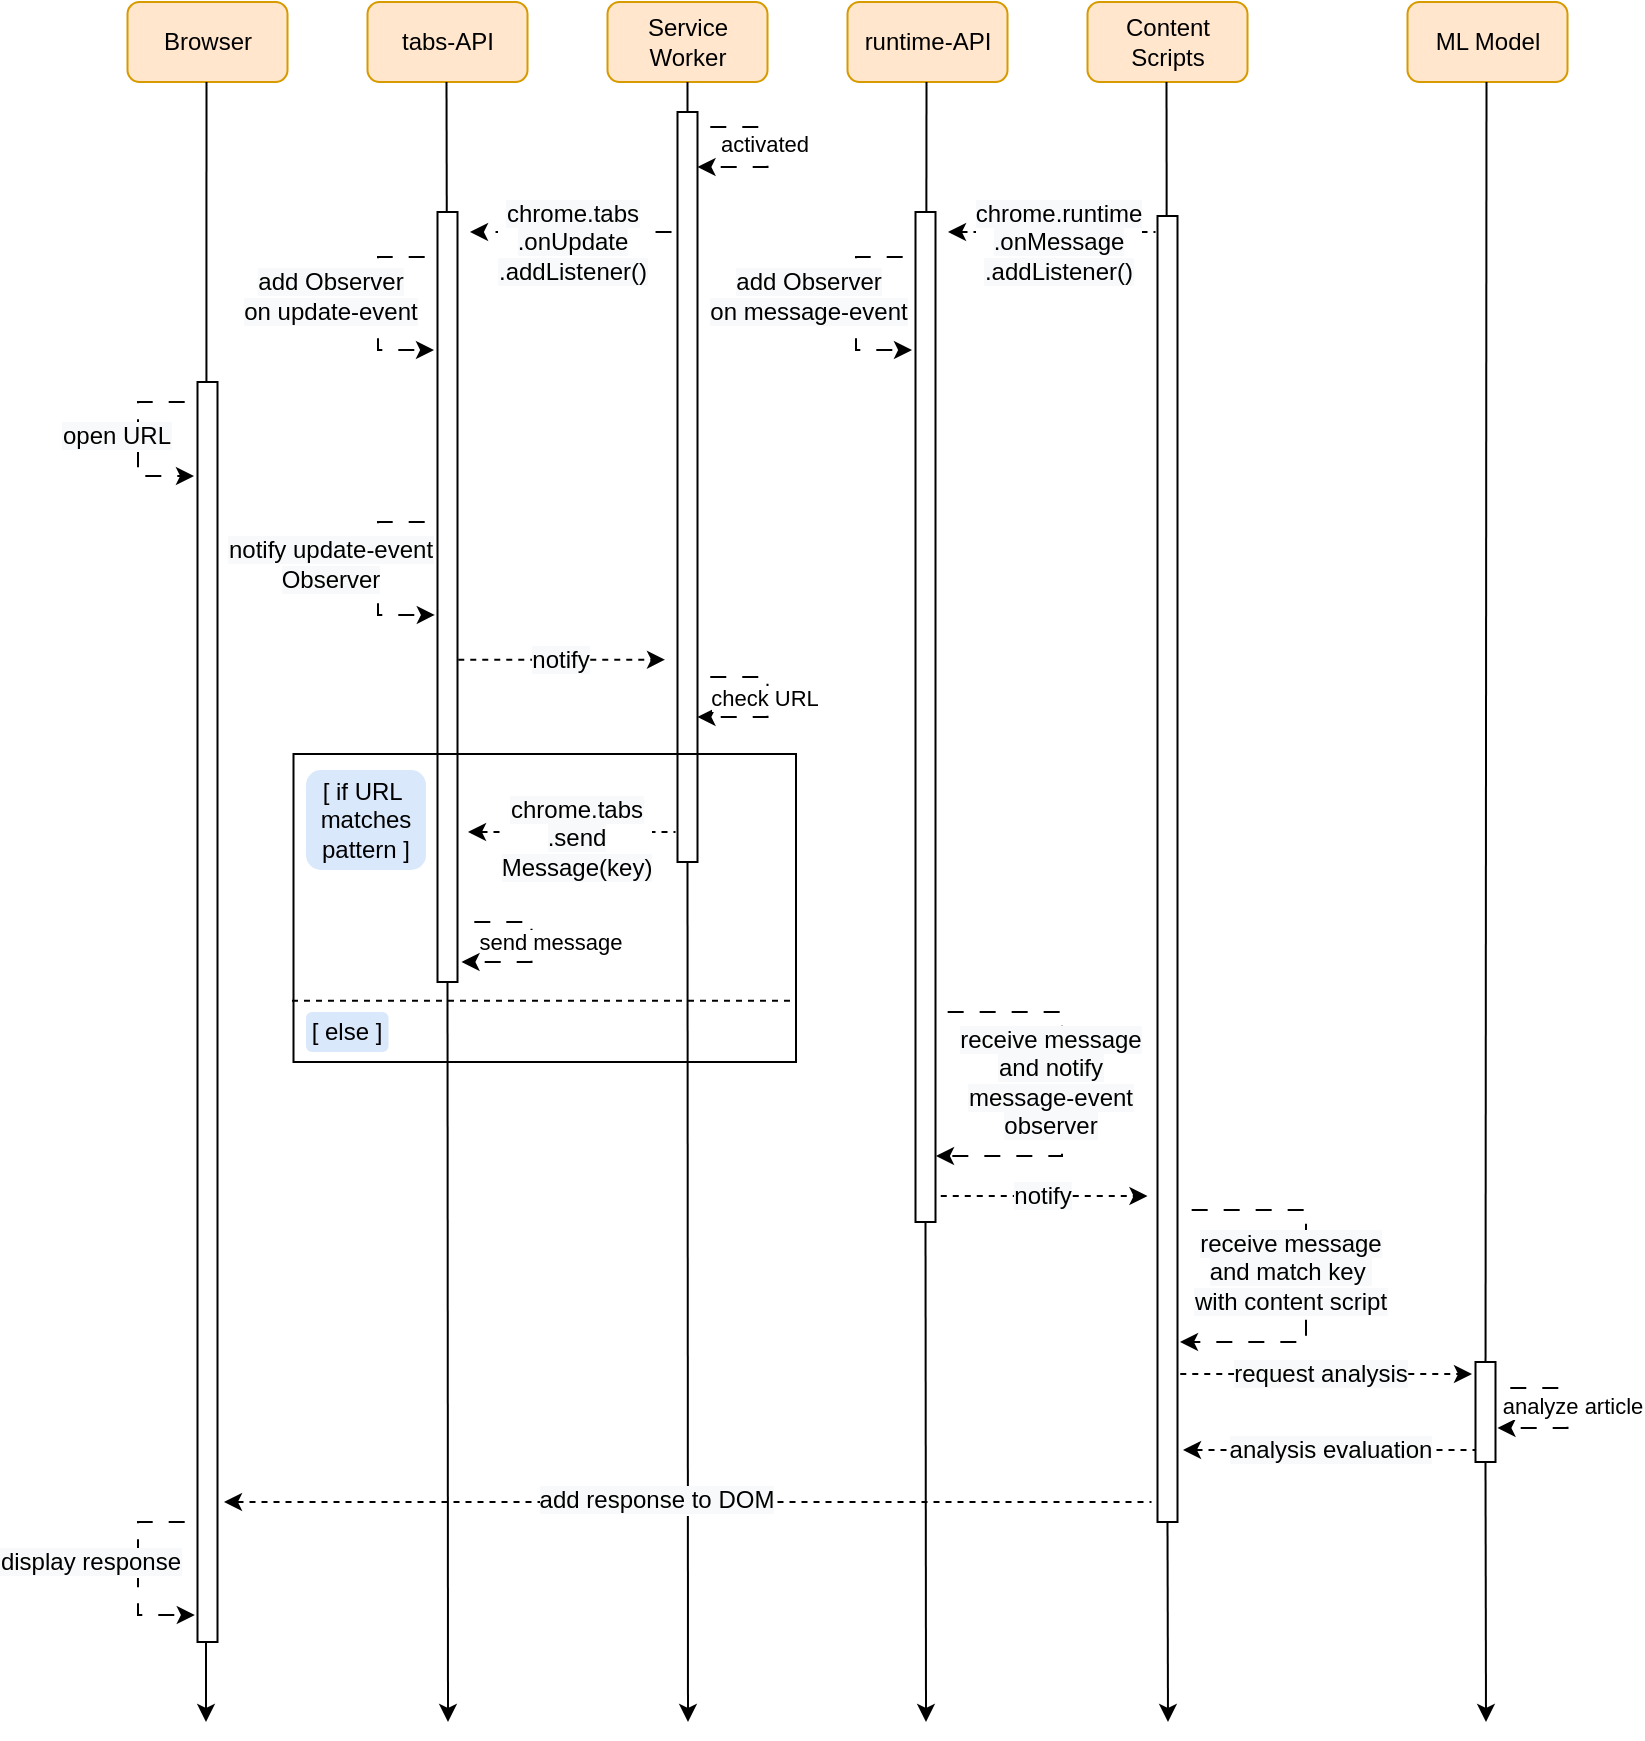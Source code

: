 <mxfile version="15.8.7" type="device"><diagram id="pln6CjPXuCpHclqDIemh" name="Seite-1"><mxGraphModel dx="286" dy="678" grid="1" gridSize="10" guides="1" tooltips="1" connect="1" arrows="1" fold="1" page="1" pageScale="1" pageWidth="827" pageHeight="1169" math="0" shadow="0"><root><mxCell id="0"/><mxCell id="1" parent="0"/><mxCell id="UkoP6AqWg138itjskCEv-24" value="Browser" style="rounded=1;whiteSpace=wrap;html=1;fillColor=#ffe6cc;strokeColor=#d79b00;" parent="1" vertex="1"><mxGeometry x="1038.75" y="140" width="80" height="40" as="geometry"/></mxCell><mxCell id="UkoP6AqWg138itjskCEv-25" value="tabs-API" style="rounded=1;whiteSpace=wrap;html=1;fillColor=#ffe6cc;strokeColor=#d79b00;" parent="1" vertex="1"><mxGeometry x="1158.75" y="140" width="80" height="40" as="geometry"/></mxCell><mxCell id="UkoP6AqWg138itjskCEv-26" value="Service Worker" style="rounded=1;whiteSpace=wrap;html=1;fillColor=#ffe6cc;strokeColor=#d79b00;" parent="1" vertex="1"><mxGeometry x="1278.75" y="140" width="80" height="40" as="geometry"/></mxCell><mxCell id="UkoP6AqWg138itjskCEv-27" value="runtime-API" style="rounded=1;whiteSpace=wrap;html=1;fillColor=#ffe6cc;strokeColor=#d79b00;" parent="1" vertex="1"><mxGeometry x="1398.75" y="140" width="80" height="40" as="geometry"/></mxCell><mxCell id="UkoP6AqWg138itjskCEv-28" value="Content Scripts" style="rounded=1;whiteSpace=wrap;html=1;fillColor=#ffe6cc;strokeColor=#d79b00;" parent="1" vertex="1"><mxGeometry x="1518.75" y="140" width="80" height="40" as="geometry"/></mxCell><mxCell id="UkoP6AqWg138itjskCEv-42" value="ML Model" style="rounded=1;whiteSpace=wrap;html=1;fillColor=#ffe6cc;strokeColor=#d79b00;" parent="1" vertex="1"><mxGeometry x="1678.75" y="140" width="80" height="40" as="geometry"/></mxCell><mxCell id="UkoP6AqWg138itjskCEv-47" value="" style="endArrow=none;html=1;rounded=0;entryX=0.5;entryY=1;entryDx=0;entryDy=0;startArrow=none;startFill=1;" parent="1" source="UkoP6AqWg138itjskCEv-53" target="UkoP6AqWg138itjskCEv-26" edge="1"><mxGeometry width="50" height="50" relative="1" as="geometry"><mxPoint x="1319" y="720" as="sourcePoint"/><mxPoint x="1510" y="400" as="targetPoint"/></mxGeometry></mxCell><mxCell id="UkoP6AqWg138itjskCEv-48" value="" style="endArrow=none;html=1;rounded=0;entryX=0.5;entryY=1;entryDx=0;entryDy=0;startArrow=classic;startFill=1;flowAnimation=0;orthogonal=0;comic=0;" parent="1" edge="1"><mxGeometry width="50" height="50" relative="1" as="geometry"><mxPoint x="1078" y="1000" as="sourcePoint"/><mxPoint x="1078.25" y="180" as="targetPoint"/></mxGeometry></mxCell><mxCell id="UkoP6AqWg138itjskCEv-49" value="" style="endArrow=none;html=1;rounded=0;entryX=0.5;entryY=1;entryDx=0;entryDy=0;startArrow=none;startFill=1;" parent="1" source="UkoP6AqWg138itjskCEv-57" edge="1"><mxGeometry width="50" height="50" relative="1" as="geometry"><mxPoint x="1198.5" y="720" as="sourcePoint"/><mxPoint x="1198.25" y="180" as="targetPoint"/></mxGeometry></mxCell><mxCell id="UkoP6AqWg138itjskCEv-50" value="" style="endArrow=none;html=1;rounded=0;entryX=0.5;entryY=1;entryDx=0;entryDy=0;startArrow=none;startFill=1;flowAnimation=0;" parent="1" edge="1"><mxGeometry width="50" height="50" relative="1" as="geometry"><mxPoint x="1437.805" y="637" as="sourcePoint"/><mxPoint x="1438.25" y="180" as="targetPoint"/></mxGeometry></mxCell><mxCell id="UkoP6AqWg138itjskCEv-51" value="" style="endArrow=none;html=1;rounded=0;entryX=0.5;entryY=1;entryDx=0;entryDy=0;startArrow=none;startFill=1;" parent="1" source="UkoP6AqWg138itjskCEv-106" edge="1"><mxGeometry width="50" height="50" relative="1" as="geometry"><mxPoint x="1558" y="880" as="sourcePoint"/><mxPoint x="1558.25" y="180" as="targetPoint"/></mxGeometry></mxCell><mxCell id="UkoP6AqWg138itjskCEv-52" value="" style="endArrow=none;html=1;rounded=0;entryX=0.5;entryY=1;entryDx=0;entryDy=0;startArrow=none;startFill=1;" parent="1" source="UkoP6AqWg138itjskCEv-110" edge="1"><mxGeometry width="50" height="50" relative="1" as="geometry"><mxPoint x="1718" y="960" as="sourcePoint"/><mxPoint x="1718.25" y="180" as="targetPoint"/></mxGeometry></mxCell><mxCell id="UkoP6AqWg138itjskCEv-53" value="" style="rounded=0;whiteSpace=wrap;html=1;" parent="1" vertex="1"><mxGeometry x="1313.75" y="195" width="10" height="375" as="geometry"/></mxCell><mxCell id="UkoP6AqWg138itjskCEv-54" value="" style="endArrow=none;html=1;rounded=0;entryX=0.5;entryY=1;entryDx=0;entryDy=0;startArrow=classic;startFill=1;" parent="1" target="UkoP6AqWg138itjskCEv-53" edge="1"><mxGeometry width="50" height="50" relative="1" as="geometry"><mxPoint x="1319" y="1000" as="sourcePoint"/><mxPoint x="1318.75" y="180" as="targetPoint"/></mxGeometry></mxCell><mxCell id="UkoP6AqWg138itjskCEv-55" value="" style="endArrow=classic;html=1;rounded=0;edgeStyle=orthogonalEdgeStyle;startArrow=none;startFill=0;endFill=1;flowAnimation=1;" parent="1" edge="1"><mxGeometry width="50" height="50" relative="1" as="geometry"><mxPoint x="1323.75" y="202.5" as="sourcePoint"/><mxPoint x="1323.75" y="222.5" as="targetPoint"/><Array as="points"><mxPoint x="1358.75" y="202.5"/></Array></mxGeometry></mxCell><mxCell id="UkoP6AqWg138itjskCEv-56" value="activated" style="edgeLabel;html=1;align=center;verticalAlign=middle;resizable=0;points=[];" parent="UkoP6AqWg138itjskCEv-55" vertex="1" connectable="0"><mxGeometry x="-0.047" y="-2" relative="1" as="geometry"><mxPoint as="offset"/></mxGeometry></mxCell><mxCell id="UkoP6AqWg138itjskCEv-57" value="" style="rounded=0;whiteSpace=wrap;html=1;" parent="1" vertex="1"><mxGeometry x="1193.75" y="245" width="10" height="385" as="geometry"/></mxCell><mxCell id="UkoP6AqWg138itjskCEv-58" value="" style="endArrow=none;html=1;rounded=0;entryX=0.5;entryY=1;entryDx=0;entryDy=0;startArrow=classic;startFill=1;" parent="1" target="UkoP6AqWg138itjskCEv-57" edge="1"><mxGeometry width="50" height="50" relative="1" as="geometry"><mxPoint x="1199" y="1000" as="sourcePoint"/><mxPoint x="1198.25" y="180" as="targetPoint"/></mxGeometry></mxCell><mxCell id="UkoP6AqWg138itjskCEv-59" value="" style="endArrow=none;html=1;rounded=0;startArrow=classic;startFill=1;flowAnimation=1;" parent="1" edge="1"><mxGeometry width="50" height="50" relative="1" as="geometry"><mxPoint x="1210" y="255" as="sourcePoint"/><mxPoint x="1313.75" y="255" as="targetPoint"/></mxGeometry></mxCell><mxCell id="UkoP6AqWg138itjskCEv-60" value="&lt;span style=&quot;font-size: 12px ; background-color: rgb(248 , 249 , 250)&quot;&gt;chrome.tabs&lt;/span&gt;&lt;br style=&quot;font-size: 12px ; background-color: rgb(248 , 249 , 250)&quot;&gt;&lt;span style=&quot;font-size: 12px ; background-color: rgb(248 , 249 , 250)&quot;&gt;.onUpdate&lt;/span&gt;&lt;br style=&quot;font-size: 12px ; background-color: rgb(248 , 249 , 250)&quot;&gt;&lt;span style=&quot;font-size: 12px ; background-color: rgb(248 , 249 , 250)&quot;&gt;.addListener()&lt;/span&gt;" style="edgeLabel;html=1;align=center;verticalAlign=middle;resizable=0;points=[];" parent="UkoP6AqWg138itjskCEv-59" vertex="1" connectable="0"><mxGeometry x="-0.105" y="1" relative="1" as="geometry"><mxPoint x="4" y="6" as="offset"/></mxGeometry></mxCell><mxCell id="UkoP6AqWg138itjskCEv-61" value="" style="endArrow=classic;html=1;rounded=0;edgeStyle=orthogonalEdgeStyle;startArrow=none;startFill=0;endFill=1;flowAnimation=1;" parent="1" edge="1"><mxGeometry width="50" height="50" relative="1" as="geometry"><mxPoint x="1193.75" y="267.49" as="sourcePoint"/><mxPoint x="1192" y="314" as="targetPoint"/><Array as="points"><mxPoint x="1164" y="267"/><mxPoint x="1164" y="314"/></Array></mxGeometry></mxCell><mxCell id="UkoP6AqWg138itjskCEv-62" value="&lt;span style=&quot;font-size: 12px ; background-color: rgb(248 , 249 , 250)&quot;&gt;add Observer &lt;br&gt;on update-event&lt;/span&gt;" style="edgeLabel;html=1;align=center;verticalAlign=middle;resizable=0;points=[];" parent="UkoP6AqWg138itjskCEv-61" vertex="1" connectable="0"><mxGeometry x="-0.047" y="-2" relative="1" as="geometry"><mxPoint x="-22" as="offset"/></mxGeometry></mxCell><mxCell id="UkoP6AqWg138itjskCEv-63" value="" style="rounded=0;whiteSpace=wrap;html=1;" parent="1" vertex="1"><mxGeometry x="1432.75" y="245" width="10" height="505" as="geometry"/></mxCell><mxCell id="UkoP6AqWg138itjskCEv-64" value="" style="endArrow=none;html=1;rounded=0;startArrow=classic;startFill=1;dashed=1;flowAnimation=1;" parent="1" edge="1"><mxGeometry width="50" height="50" relative="1" as="geometry"><mxPoint x="1449.0" y="255" as="sourcePoint"/><mxPoint x="1552.75" y="255" as="targetPoint"/></mxGeometry></mxCell><mxCell id="UkoP6AqWg138itjskCEv-65" value="&lt;span style=&quot;font-size: 12px ; background-color: rgb(248 , 249 , 250)&quot;&gt;chrome.runtime&lt;/span&gt;&lt;br style=&quot;font-size: 12px ; background-color: rgb(248 , 249 , 250)&quot;&gt;&lt;span style=&quot;font-size: 12px ; background-color: rgb(248 , 249 , 250)&quot;&gt;.onMessage&lt;/span&gt;&lt;br style=&quot;font-size: 12px ; background-color: rgb(248 , 249 , 250)&quot;&gt;&lt;span style=&quot;font-size: 12px ; background-color: rgb(248 , 249 , 250)&quot;&gt;.addListener()&lt;/span&gt;" style="edgeLabel;html=1;align=center;verticalAlign=middle;resizable=0;points=[];" parent="UkoP6AqWg138itjskCEv-64" vertex="1" connectable="0"><mxGeometry x="-0.105" y="1" relative="1" as="geometry"><mxPoint x="8" y="6" as="offset"/></mxGeometry></mxCell><mxCell id="UkoP6AqWg138itjskCEv-66" value="" style="endArrow=classic;html=1;rounded=0;edgeStyle=orthogonalEdgeStyle;startArrow=none;startFill=0;endFill=1;flowAnimation=1;" parent="1" edge="1"><mxGeometry width="50" height="50" relative="1" as="geometry"><mxPoint x="1432.75" y="267.49" as="sourcePoint"/><mxPoint x="1431" y="314" as="targetPoint"/><Array as="points"><mxPoint x="1403" y="268"/><mxPoint x="1403" y="314"/></Array></mxGeometry></mxCell><mxCell id="UkoP6AqWg138itjskCEv-67" value="&lt;span style=&quot;font-size: 12px ; background-color: rgb(248 , 249 , 250)&quot;&gt;add Observer &lt;br&gt;on message-event&lt;/span&gt;" style="edgeLabel;html=1;align=center;verticalAlign=middle;resizable=0;points=[];" parent="UkoP6AqWg138itjskCEv-66" vertex="1" connectable="0"><mxGeometry x="-0.047" y="-2" relative="1" as="geometry"><mxPoint x="-22" as="offset"/></mxGeometry></mxCell><mxCell id="UkoP6AqWg138itjskCEv-68" value="" style="rounded=0;whiteSpace=wrap;html=1;" parent="1" vertex="1"><mxGeometry x="1073.75" y="330" width="10" height="630" as="geometry"/></mxCell><mxCell id="UkoP6AqWg138itjskCEv-69" value="" style="endArrow=classic;html=1;rounded=0;edgeStyle=orthogonalEdgeStyle;startArrow=none;startFill=0;endFill=1;flowAnimation=1;" parent="1" edge="1"><mxGeometry width="50" height="50" relative="1" as="geometry"><mxPoint x="1073.75" y="340.04" as="sourcePoint"/><mxPoint x="1072" y="377" as="targetPoint"/><Array as="points"><mxPoint x="1044" y="340"/><mxPoint x="1044" y="377"/></Array></mxGeometry></mxCell><mxCell id="UkoP6AqWg138itjskCEv-70" value="&lt;span style=&quot;font-size: 12px ; background-color: rgb(248 , 249 , 250)&quot;&gt;open URL&lt;/span&gt;" style="edgeLabel;html=1;align=center;verticalAlign=middle;resizable=0;points=[];" parent="UkoP6AqWg138itjskCEv-69" vertex="1" connectable="0"><mxGeometry x="-0.047" y="-2" relative="1" as="geometry"><mxPoint x="-9" y="2" as="offset"/></mxGeometry></mxCell><mxCell id="UkoP6AqWg138itjskCEv-72" value="" style="endArrow=classic;html=1;rounded=0;edgeStyle=orthogonalEdgeStyle;startArrow=none;startFill=0;endFill=1;entryX=-0.135;entryY=0.726;entryDx=0;entryDy=0;entryPerimeter=0;flowAnimation=1;" parent="1" edge="1"><mxGeometry width="50" height="50" relative="1" as="geometry"><mxPoint x="1193.75" y="400" as="sourcePoint"/><mxPoint x="1192.4" y="446.48" as="targetPoint"/><Array as="points"><mxPoint x="1164" y="400.51"/><mxPoint x="1164" y="446.51"/></Array></mxGeometry></mxCell><mxCell id="UkoP6AqWg138itjskCEv-73" value="&lt;span style=&quot;font-size: 12px ; background-color: rgb(248 , 249 , 250)&quot;&gt;notify update-event &lt;br&gt;Observer&lt;/span&gt;" style="edgeLabel;html=1;align=center;verticalAlign=middle;resizable=0;points=[];" parent="UkoP6AqWg138itjskCEv-72" vertex="1" connectable="0"><mxGeometry x="-0.047" y="-2" relative="1" as="geometry"><mxPoint x="-22" as="offset"/></mxGeometry></mxCell><mxCell id="UkoP6AqWg138itjskCEv-82" value="" style="endArrow=classic;html=1;rounded=0;edgeStyle=orthogonalEdgeStyle;startArrow=none;startFill=0;endFill=1;flowAnimation=1;" parent="1" edge="1"><mxGeometry width="50" height="50" relative="1" as="geometry"><mxPoint x="1323.74" y="477.5" as="sourcePoint"/><mxPoint x="1323.74" y="497.5" as="targetPoint"/><Array as="points"><mxPoint x="1358.74" y="477.5"/></Array></mxGeometry></mxCell><mxCell id="UkoP6AqWg138itjskCEv-83" value="check URL" style="edgeLabel;html=1;align=center;verticalAlign=middle;resizable=0;points=[];" parent="UkoP6AqWg138itjskCEv-82" vertex="1" connectable="0"><mxGeometry x="-0.047" y="-2" relative="1" as="geometry"><mxPoint y="2" as="offset"/></mxGeometry></mxCell><mxCell id="UkoP6AqWg138itjskCEv-84" value="" style="endArrow=classic;html=1;rounded=0;startArrow=none;startFill=0;endFill=1;dashed=1;flowAnimation=1;" parent="1" edge="1"><mxGeometry width="50" height="50" relative="1" as="geometry"><mxPoint x="1203.75" y="468.82" as="sourcePoint"/><mxPoint x="1307.5" y="468.82" as="targetPoint"/></mxGeometry></mxCell><mxCell id="UkoP6AqWg138itjskCEv-85" value="&lt;span style=&quot;font-size: 12px ; background-color: rgb(248 , 249 , 250)&quot;&gt;notify&lt;/span&gt;" style="edgeLabel;html=1;align=center;verticalAlign=middle;resizable=0;points=[];" parent="UkoP6AqWg138itjskCEv-84" vertex="1" connectable="0"><mxGeometry x="-0.105" y="1" relative="1" as="geometry"><mxPoint x="4" y="1" as="offset"/></mxGeometry></mxCell><mxCell id="UkoP6AqWg138itjskCEv-86" value="" style="endArrow=none;html=1;rounded=0;startArrow=classic;startFill=1;dashed=1;flowAnimation=1;" parent="1" edge="1"><mxGeometry width="50" height="50" relative="1" as="geometry"><mxPoint x="1209" y="555" as="sourcePoint"/><mxPoint x="1312.75" y="555" as="targetPoint"/></mxGeometry></mxCell><mxCell id="UkoP6AqWg138itjskCEv-87" value="&lt;span style=&quot;font-size: 12px ; background-color: rgb(248 , 249 , 250)&quot;&gt;chrome.tabs&lt;/span&gt;&lt;br style=&quot;font-size: 12px ; background-color: rgb(248 , 249 , 250)&quot;&gt;&lt;span style=&quot;font-size: 12px ; background-color: rgb(248 , 249 , 250)&quot;&gt;.send&lt;br&gt;Message(key)&lt;/span&gt;" style="edgeLabel;html=1;align=center;verticalAlign=middle;resizable=0;points=[];" parent="UkoP6AqWg138itjskCEv-86" vertex="1" connectable="0"><mxGeometry x="-0.105" y="1" relative="1" as="geometry"><mxPoint x="7" y="4" as="offset"/></mxGeometry></mxCell><mxCell id="UkoP6AqWg138itjskCEv-94" value="" style="rounded=0;whiteSpace=wrap;html=1;fillColor=none;" parent="1" vertex="1"><mxGeometry x="1121.75" y="516" width="251.25" height="154" as="geometry"/></mxCell><mxCell id="UkoP6AqWg138itjskCEv-95" value="" style="endArrow=none;dashed=1;html=1;rounded=0;exitX=-0.003;exitY=0.801;exitDx=0;exitDy=0;entryX=0.998;entryY=0.801;entryDx=0;entryDy=0;exitPerimeter=0;entryPerimeter=0;" parent="1" source="UkoP6AqWg138itjskCEv-94" target="UkoP6AqWg138itjskCEv-94" edge="1"><mxGeometry width="50" height="50" relative="1" as="geometry"><mxPoint x="1180" y="660" as="sourcePoint"/><mxPoint x="1230" y="610" as="targetPoint"/><Array as="points"/></mxGeometry></mxCell><mxCell id="UkoP6AqWg138itjskCEv-96" value="" style="endArrow=classic;html=1;rounded=0;edgeStyle=orthogonalEdgeStyle;startArrow=none;startFill=0;endFill=1;flowAnimation=1;" parent="1" edge="1"><mxGeometry width="50" height="50" relative="1" as="geometry"><mxPoint x="1205.75" y="600" as="sourcePoint"/><mxPoint x="1205.75" y="620" as="targetPoint"/><Array as="points"><mxPoint x="1240.75" y="600"/></Array></mxGeometry></mxCell><mxCell id="UkoP6AqWg138itjskCEv-97" value="send message" style="edgeLabel;html=1;align=center;verticalAlign=middle;resizable=0;points=[];" parent="UkoP6AqWg138itjskCEv-96" vertex="1" connectable="0"><mxGeometry x="-0.047" y="-2" relative="1" as="geometry"><mxPoint x="11" y="2" as="offset"/></mxGeometry></mxCell><mxCell id="UkoP6AqWg138itjskCEv-98" value="" style="endArrow=classic;html=1;rounded=0;edgeStyle=orthogonalEdgeStyle;startArrow=none;startFill=0;endFill=1;exitX=1.092;exitY=0.082;exitDx=0;exitDy=0;exitPerimeter=0;flowAnimation=1;" parent="1" edge="1"><mxGeometry width="50" height="50" relative="1" as="geometry"><mxPoint x="1443.67" y="646.266" as="sourcePoint"/><mxPoint x="1443" y="717" as="targetPoint"/><Array as="points"><mxPoint x="1506" y="645"/><mxPoint x="1506" y="717"/><mxPoint x="1443" y="717"/></Array></mxGeometry></mxCell><mxCell id="UkoP6AqWg138itjskCEv-99" value="&lt;span style=&quot;font-size: 12px ; background-color: rgb(248 , 249 , 250)&quot;&gt;receive message &lt;br&gt;and notify &lt;br&gt;message-event &lt;br&gt;observer&lt;/span&gt;" style="edgeLabel;html=1;align=center;verticalAlign=middle;resizable=0;points=[];" parent="UkoP6AqWg138itjskCEv-98" vertex="1" connectable="0"><mxGeometry x="-0.047" y="-2" relative="1" as="geometry"><mxPoint x="-4" y="4" as="offset"/></mxGeometry></mxCell><mxCell id="UkoP6AqWg138itjskCEv-103" value="" style="endArrow=none;html=1;rounded=0;entryX=0.5;entryY=1;entryDx=0;entryDy=0;startArrow=classic;startFill=1;" parent="1" edge="1"><mxGeometry width="50" height="50" relative="1" as="geometry"><mxPoint x="1438" y="1000" as="sourcePoint"/><mxPoint x="1437.75" y="750.0" as="targetPoint"/></mxGeometry></mxCell><mxCell id="UkoP6AqWg138itjskCEv-104" value="" style="endArrow=classic;html=1;rounded=0;startArrow=none;startFill=0;endFill=1;dashed=1;flowAnimation=1;" parent="1" edge="1"><mxGeometry width="50" height="50" relative="1" as="geometry"><mxPoint x="1445" y="737" as="sourcePoint"/><mxPoint x="1548.75" y="737" as="targetPoint"/></mxGeometry></mxCell><mxCell id="UkoP6AqWg138itjskCEv-105" value="&lt;span style=&quot;font-size: 12px ; background-color: rgb(248 , 249 , 250)&quot;&gt;notify&lt;/span&gt;" style="edgeLabel;html=1;align=center;verticalAlign=middle;resizable=0;points=[];" parent="UkoP6AqWg138itjskCEv-104" vertex="1" connectable="0"><mxGeometry x="-0.105" y="1" relative="1" as="geometry"><mxPoint x="4" y="1" as="offset"/></mxGeometry></mxCell><mxCell id="UkoP6AqWg138itjskCEv-106" value="" style="rounded=0;whiteSpace=wrap;html=1;" parent="1" vertex="1"><mxGeometry x="1553.75" y="247" width="10" height="653" as="geometry"/></mxCell><mxCell id="UkoP6AqWg138itjskCEv-107" value="" style="endArrow=none;html=1;rounded=0;entryX=0.5;entryY=1;entryDx=0;entryDy=0;startArrow=classic;startFill=1;" parent="1" target="UkoP6AqWg138itjskCEv-106" edge="1"><mxGeometry width="50" height="50" relative="1" as="geometry"><mxPoint x="1559" y="1000" as="sourcePoint"/><mxPoint x="1558.25" y="180" as="targetPoint"/></mxGeometry></mxCell><mxCell id="UkoP6AqWg138itjskCEv-108" value="" style="endArrow=classic;html=1;rounded=0;edgeStyle=orthogonalEdgeStyle;startArrow=none;startFill=0;endFill=1;exitX=1.092;exitY=0.082;exitDx=0;exitDy=0;exitPerimeter=0;flowAnimation=1;" parent="1" edge="1"><mxGeometry width="50" height="50" relative="1" as="geometry"><mxPoint x="1565.67" y="745.266" as="sourcePoint"/><mxPoint x="1565" y="810" as="targetPoint"/><Array as="points"><mxPoint x="1566" y="744"/><mxPoint x="1628" y="744"/><mxPoint x="1628" y="810"/></Array></mxGeometry></mxCell><mxCell id="UkoP6AqWg138itjskCEv-109" value="&lt;span style=&quot;font-size: 12px ; background-color: rgb(248 , 249 , 250)&quot;&gt;receive message &lt;br&gt;and match key&amp;nbsp;&lt;br&gt;with content script&lt;br&gt;&lt;/span&gt;" style="edgeLabel;html=1;align=center;verticalAlign=middle;resizable=0;points=[];" parent="UkoP6AqWg138itjskCEv-108" vertex="1" connectable="0"><mxGeometry x="-0.047" y="-2" relative="1" as="geometry"><mxPoint x="-6" y="2" as="offset"/></mxGeometry></mxCell><mxCell id="UkoP6AqWg138itjskCEv-110" value="" style="rounded=0;whiteSpace=wrap;html=1;" parent="1" vertex="1"><mxGeometry x="1712.75" y="820" width="10" height="50" as="geometry"/></mxCell><mxCell id="UkoP6AqWg138itjskCEv-111" value="" style="endArrow=none;html=1;rounded=0;entryX=0.5;entryY=1;entryDx=0;entryDy=0;startArrow=classic;startFill=1;" parent="1" target="UkoP6AqWg138itjskCEv-110" edge="1"><mxGeometry width="50" height="50" relative="1" as="geometry"><mxPoint x="1718" y="1000" as="sourcePoint"/><mxPoint x="1718.25" y="180" as="targetPoint"/></mxGeometry></mxCell><mxCell id="UkoP6AqWg138itjskCEv-112" value="" style="endArrow=classic;html=1;rounded=0;edgeStyle=orthogonalEdgeStyle;startArrow=none;startFill=0;endFill=1;flowAnimation=1;" parent="1" edge="1"><mxGeometry width="50" height="50" relative="1" as="geometry"><mxPoint x="1723.75" y="833" as="sourcePoint"/><mxPoint x="1723.75" y="853" as="targetPoint"/><Array as="points"><mxPoint x="1758.75" y="833"/></Array></mxGeometry></mxCell><mxCell id="UkoP6AqWg138itjskCEv-113" value="analyze article" style="edgeLabel;html=1;align=center;verticalAlign=middle;resizable=0;points=[];" parent="UkoP6AqWg138itjskCEv-112" vertex="1" connectable="0"><mxGeometry x="-0.047" y="-2" relative="1" as="geometry"><mxPoint x="4" y="1" as="offset"/></mxGeometry></mxCell><mxCell id="UkoP6AqWg138itjskCEv-114" value="" style="endArrow=classic;html=1;rounded=0;startArrow=none;startFill=0;endFill=1;dashed=1;flowAnimation=1;" parent="1" edge="1"><mxGeometry width="50" height="50" relative="1" as="geometry"><mxPoint x="1564.75" y="826" as="sourcePoint"/><mxPoint x="1711" y="826" as="targetPoint"/></mxGeometry></mxCell><mxCell id="UkoP6AqWg138itjskCEv-115" value="&lt;span style=&quot;font-size: 12px ; background-color: rgb(248 , 249 , 250)&quot;&gt;request analysis&lt;/span&gt;" style="edgeLabel;html=1;align=center;verticalAlign=middle;resizable=0;points=[];" parent="UkoP6AqWg138itjskCEv-114" vertex="1" connectable="0"><mxGeometry x="-0.105" y="1" relative="1" as="geometry"><mxPoint x="4" y="1" as="offset"/></mxGeometry></mxCell><mxCell id="UkoP6AqWg138itjskCEv-116" value="" style="endArrow=none;html=1;rounded=0;startArrow=classic;startFill=1;endFill=0;dashed=1;flowAnimation=1;" parent="1" edge="1"><mxGeometry width="50" height="50" relative="1" as="geometry"><mxPoint x="1566.5" y="864" as="sourcePoint"/><mxPoint x="1712.75" y="864" as="targetPoint"/></mxGeometry></mxCell><mxCell id="UkoP6AqWg138itjskCEv-117" value="&lt;span style=&quot;font-size: 12px ; background-color: rgb(248 , 249 , 250)&quot;&gt;analysis evaluation&lt;/span&gt;" style="edgeLabel;html=1;align=center;verticalAlign=middle;resizable=0;points=[];" parent="UkoP6AqWg138itjskCEv-116" vertex="1" connectable="0"><mxGeometry x="-0.105" y="1" relative="1" as="geometry"><mxPoint x="8" y="1" as="offset"/></mxGeometry></mxCell><mxCell id="UkoP6AqWg138itjskCEv-118" value="" style="endArrow=none;html=1;rounded=0;startArrow=classic;startFill=1;endFill=0;dashed=1;flowAnimation=1;" parent="1" edge="1"><mxGeometry width="50" height="50" relative="1" as="geometry"><mxPoint x="1087" y="890" as="sourcePoint"/><mxPoint x="1550.75" y="890" as="targetPoint"/></mxGeometry></mxCell><mxCell id="UkoP6AqWg138itjskCEv-119" value="&lt;span style=&quot;font-size: 12px ; background-color: rgb(248 , 249 , 250)&quot;&gt;add response to DOM&lt;/span&gt;" style="edgeLabel;html=1;align=center;verticalAlign=middle;resizable=0;points=[];" parent="UkoP6AqWg138itjskCEv-118" vertex="1" connectable="0"><mxGeometry x="-0.105" y="1" relative="1" as="geometry"><mxPoint x="8" as="offset"/></mxGeometry></mxCell><mxCell id="UkoP6AqWg138itjskCEv-123" value="" style="endArrow=classic;html=1;rounded=0;edgeStyle=orthogonalEdgeStyle;startArrow=none;startFill=0;endFill=1;entryX=-0.135;entryY=0.726;entryDx=0;entryDy=0;entryPerimeter=0;flowAnimation=1;" parent="1" edge="1"><mxGeometry width="50" height="50" relative="1" as="geometry"><mxPoint x="1073.75" y="900.04" as="sourcePoint"/><mxPoint x="1072.4" y="946.52" as="targetPoint"/><Array as="points"><mxPoint x="1044" y="900.55"/><mxPoint x="1044" y="946.55"/></Array></mxGeometry></mxCell><mxCell id="UkoP6AqWg138itjskCEv-124" value="&lt;span style=&quot;font-size: 12px ; background-color: rgb(248 , 249 , 250)&quot;&gt;display response&lt;/span&gt;" style="edgeLabel;html=1;align=center;verticalAlign=middle;resizable=0;points=[];" parent="UkoP6AqWg138itjskCEv-123" vertex="1" connectable="0"><mxGeometry x="-0.047" y="-2" relative="1" as="geometry"><mxPoint x="-22" as="offset"/></mxGeometry></mxCell><mxCell id="UkoP6AqWg138itjskCEv-127" value="[ else ]" style="rounded=1;whiteSpace=wrap;html=1;fillColor=#dae8fc;strokeColor=none;" parent="1" vertex="1"><mxGeometry x="1128" y="645" width="41.25" height="20" as="geometry"/></mxCell><mxCell id="UkoP6AqWg138itjskCEv-128" value="[ if URL&amp;nbsp;&lt;br&gt;matches&lt;br&gt;pattern ]" style="rounded=1;whiteSpace=wrap;html=1;fillColor=#dae8fc;strokeColor=none;" parent="1" vertex="1"><mxGeometry x="1128" y="524" width="60" height="50" as="geometry"/></mxCell></root></mxGraphModel></diagram></mxfile>